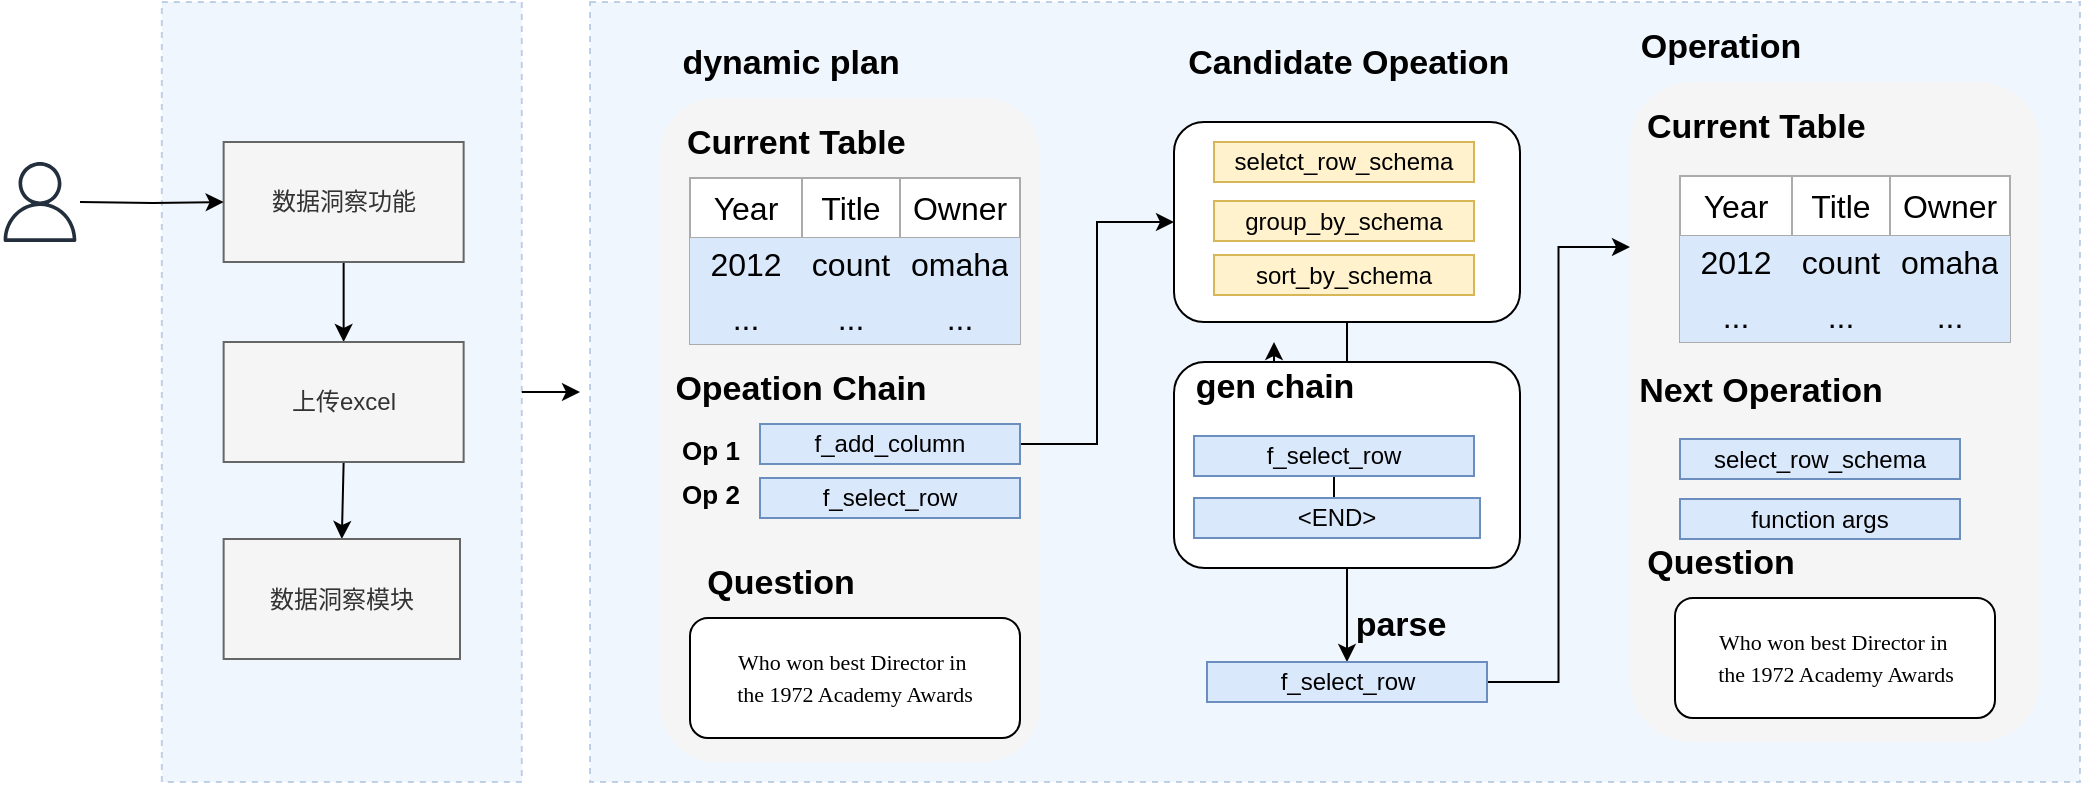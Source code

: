 <mxfile version="24.7.16">
  <diagram name="第 1 页" id="3JHl6DnOMydvL2yhWM_V">
    <mxGraphModel dx="2253" dy="757" grid="1" gridSize="10" guides="1" tooltips="1" connect="1" arrows="1" fold="1" page="1" pageScale="1" pageWidth="827" pageHeight="1169" math="0" shadow="0">
      <root>
        <mxCell id="0" />
        <mxCell id="1" parent="0" />
        <mxCell id="uCehmC6CUG7fuIbCzKD--17" value="" style="rounded=0;whiteSpace=wrap;html=1;strokeColor=#6c8ebf;fillColor=#dae8fc;dashed=1;strokeWidth=1;opacity=40;" vertex="1" parent="1">
          <mxGeometry x="20.91" y="140" width="180" height="390" as="geometry" />
        </mxCell>
        <mxCell id="uCehmC6CUG7fuIbCzKD--14" value="" style="rounded=0;whiteSpace=wrap;html=1;strokeColor=#6c8ebf;fillColor=#dae8fc;dashed=1;strokeWidth=1;opacity=40;" vertex="1" parent="1">
          <mxGeometry x="235" y="140" width="745" height="390" as="geometry" />
        </mxCell>
        <mxCell id="WMp4KT72iI-OxuEAxYet-3" value="" style="rounded=1;whiteSpace=wrap;html=1;fillColor=#f5f5f5;strokeColor=none;fontColor=#333333;" parent="1" vertex="1">
          <mxGeometry x="755" y="180" width="205" height="330" as="geometry" />
        </mxCell>
        <mxCell id="uCehmC6CUG7fuIbCzKD--23" value="" style="edgeStyle=orthogonalEdgeStyle;rounded=0;orthogonalLoop=1;jettySize=auto;html=1;" edge="1" parent="1" source="UdcMsc0ZTR3omy6T8lng-93" target="UdcMsc0ZTR3omy6T8lng-92">
          <mxGeometry relative="1" as="geometry" />
        </mxCell>
        <mxCell id="UdcMsc0ZTR3omy6T8lng-93" value="" style="rounded=1;whiteSpace=wrap;html=1;" parent="1" vertex="1">
          <mxGeometry x="527" y="320" width="173" height="103" as="geometry" />
        </mxCell>
        <mxCell id="UdcMsc0ZTR3omy6T8lng-1" value="" style="rounded=1;whiteSpace=wrap;html=1;fillColor=#f5f5f5;strokeColor=none;fontColor=#333333;" parent="1" vertex="1">
          <mxGeometry x="270" y="188" width="190" height="332" as="geometry" />
        </mxCell>
        <mxCell id="UdcMsc0ZTR3omy6T8lng-2" value="" style="shape=table;startSize=0;container=1;collapsible=0;childLayout=tableLayout;fontSize=16;fillColor=default;swimlaneLine=1;strokeColor=#ABABAB;" parent="1" vertex="1">
          <mxGeometry x="285" y="228" width="165" height="83" as="geometry" />
        </mxCell>
        <mxCell id="UdcMsc0ZTR3omy6T8lng-3" value="" style="shape=tableRow;horizontal=0;startSize=0;swimlaneHead=0;swimlaneBody=0;strokeColor=inherit;top=0;left=0;bottom=0;right=0;collapsible=0;dropTarget=0;fillColor=none;points=[[0,0.5],[1,0.5]];portConstraint=eastwest;fontSize=16;" parent="UdcMsc0ZTR3omy6T8lng-2" vertex="1">
          <mxGeometry width="165" height="30" as="geometry" />
        </mxCell>
        <mxCell id="UdcMsc0ZTR3omy6T8lng-4" value="Year" style="shape=partialRectangle;html=1;whiteSpace=wrap;connectable=0;strokeColor=inherit;overflow=hidden;fillColor=none;top=0;left=0;bottom=0;right=0;pointerEvents=1;fontSize=16;" parent="UdcMsc0ZTR3omy6T8lng-3" vertex="1">
          <mxGeometry width="56" height="30" as="geometry">
            <mxRectangle width="56" height="30" as="alternateBounds" />
          </mxGeometry>
        </mxCell>
        <mxCell id="UdcMsc0ZTR3omy6T8lng-5" value="Title" style="shape=partialRectangle;html=1;whiteSpace=wrap;connectable=0;strokeColor=inherit;overflow=hidden;fillColor=none;top=0;left=0;bottom=0;right=0;pointerEvents=1;fontSize=16;" parent="UdcMsc0ZTR3omy6T8lng-3" vertex="1">
          <mxGeometry x="56" width="49" height="30" as="geometry">
            <mxRectangle width="49" height="30" as="alternateBounds" />
          </mxGeometry>
        </mxCell>
        <mxCell id="UdcMsc0ZTR3omy6T8lng-6" value="Owner" style="shape=partialRectangle;html=1;whiteSpace=wrap;connectable=0;strokeColor=inherit;overflow=hidden;fillColor=none;top=0;left=0;bottom=0;right=0;pointerEvents=1;fontSize=16;" parent="UdcMsc0ZTR3omy6T8lng-3" vertex="1">
          <mxGeometry x="105" width="60" height="30" as="geometry">
            <mxRectangle width="60" height="30" as="alternateBounds" />
          </mxGeometry>
        </mxCell>
        <mxCell id="UdcMsc0ZTR3omy6T8lng-7" value="" style="shape=tableRow;horizontal=0;startSize=0;swimlaneHead=0;swimlaneBody=0;strokeColor=inherit;top=0;left=0;bottom=0;right=0;collapsible=0;dropTarget=0;fillColor=none;points=[[0,0.5],[1,0.5]];portConstraint=eastwest;fontSize=16;" parent="UdcMsc0ZTR3omy6T8lng-2" vertex="1">
          <mxGeometry y="30" width="165" height="26" as="geometry" />
        </mxCell>
        <mxCell id="UdcMsc0ZTR3omy6T8lng-8" value="2012" style="shape=partialRectangle;html=1;whiteSpace=wrap;connectable=0;strokeColor=#6c8ebf;overflow=hidden;fillColor=#dae8fc;top=0;left=0;bottom=0;right=0;pointerEvents=1;fontSize=16;" parent="UdcMsc0ZTR3omy6T8lng-7" vertex="1">
          <mxGeometry width="56" height="26" as="geometry">
            <mxRectangle width="56" height="26" as="alternateBounds" />
          </mxGeometry>
        </mxCell>
        <mxCell id="UdcMsc0ZTR3omy6T8lng-9" value="count" style="shape=partialRectangle;html=1;whiteSpace=wrap;connectable=0;strokeColor=#6c8ebf;overflow=hidden;fillColor=#dae8fc;top=0;left=0;bottom=0;right=0;pointerEvents=1;fontSize=16;" parent="UdcMsc0ZTR3omy6T8lng-7" vertex="1">
          <mxGeometry x="56" width="49" height="26" as="geometry">
            <mxRectangle width="49" height="26" as="alternateBounds" />
          </mxGeometry>
        </mxCell>
        <mxCell id="UdcMsc0ZTR3omy6T8lng-10" value="omaha" style="shape=partialRectangle;html=1;whiteSpace=wrap;connectable=0;strokeColor=#6c8ebf;overflow=hidden;fillColor=#dae8fc;top=0;left=0;bottom=0;right=0;pointerEvents=1;fontSize=16;" parent="UdcMsc0ZTR3omy6T8lng-7" vertex="1">
          <mxGeometry x="105" width="60" height="26" as="geometry">
            <mxRectangle width="60" height="26" as="alternateBounds" />
          </mxGeometry>
        </mxCell>
        <mxCell id="UdcMsc0ZTR3omy6T8lng-11" value="" style="shape=tableRow;horizontal=0;startSize=0;swimlaneHead=0;swimlaneBody=0;strokeColor=inherit;top=0;left=0;bottom=0;right=0;collapsible=0;dropTarget=0;fillColor=none;points=[[0,0.5],[1,0.5]];portConstraint=eastwest;fontSize=16;" parent="UdcMsc0ZTR3omy6T8lng-2" vertex="1">
          <mxGeometry y="56" width="165" height="27" as="geometry" />
        </mxCell>
        <mxCell id="UdcMsc0ZTR3omy6T8lng-12" value="..." style="shape=partialRectangle;html=1;whiteSpace=wrap;connectable=0;strokeColor=#6c8ebf;overflow=hidden;fillColor=#dae8fc;top=0;left=0;bottom=0;right=0;pointerEvents=1;fontSize=16;" parent="UdcMsc0ZTR3omy6T8lng-11" vertex="1">
          <mxGeometry width="56" height="27" as="geometry">
            <mxRectangle width="56" height="27" as="alternateBounds" />
          </mxGeometry>
        </mxCell>
        <mxCell id="UdcMsc0ZTR3omy6T8lng-13" value="..." style="shape=partialRectangle;html=1;whiteSpace=wrap;connectable=0;strokeColor=#6c8ebf;overflow=hidden;fillColor=#dae8fc;top=0;left=0;bottom=0;right=0;pointerEvents=1;fontSize=16;" parent="UdcMsc0ZTR3omy6T8lng-11" vertex="1">
          <mxGeometry x="56" width="49" height="27" as="geometry">
            <mxRectangle width="49" height="27" as="alternateBounds" />
          </mxGeometry>
        </mxCell>
        <mxCell id="UdcMsc0ZTR3omy6T8lng-14" value="..." style="shape=partialRectangle;html=1;whiteSpace=wrap;connectable=0;strokeColor=#6c8ebf;overflow=hidden;fillColor=#dae8fc;top=0;left=0;bottom=0;right=0;pointerEvents=1;fontSize=16;" parent="UdcMsc0ZTR3omy6T8lng-11" vertex="1">
          <mxGeometry x="105" width="60" height="27" as="geometry">
            <mxRectangle width="60" height="27" as="alternateBounds" />
          </mxGeometry>
        </mxCell>
        <mxCell id="UdcMsc0ZTR3omy6T8lng-67" value="&lt;font style=&quot;font-size: 17px;&quot;&gt;Current Table&amp;nbsp;&lt;/font&gt;" style="text;strokeColor=none;fillColor=none;html=1;fontSize=24;fontStyle=1;verticalAlign=middle;align=center;" parent="1" vertex="1">
          <mxGeometry x="290" y="188" width="100" height="40" as="geometry" />
        </mxCell>
        <mxCell id="UdcMsc0ZTR3omy6T8lng-68" value="&lt;span style=&quot;font-size: 17px;&quot;&gt;Opeation Chain&lt;/span&gt;" style="text;strokeColor=none;fillColor=none;html=1;fontSize=24;fontStyle=1;verticalAlign=middle;align=center;" parent="1" vertex="1">
          <mxGeometry x="290" y="311" width="100" height="40" as="geometry" />
        </mxCell>
        <mxCell id="uCehmC6CUG7fuIbCzKD--1" style="edgeStyle=orthogonalEdgeStyle;rounded=0;orthogonalLoop=1;jettySize=auto;html=1;entryX=0;entryY=0.5;entryDx=0;entryDy=0;" edge="1" parent="1" source="UdcMsc0ZTR3omy6T8lng-69" target="UdcMsc0ZTR3omy6T8lng-79">
          <mxGeometry relative="1" as="geometry" />
        </mxCell>
        <mxCell id="UdcMsc0ZTR3omy6T8lng-69" value="f_add_column" style="rounded=0;whiteSpace=wrap;html=1;fillColor=#dae8fc;strokeColor=#6c8ebf;" parent="1" vertex="1">
          <mxGeometry x="320" y="351" width="130" height="20" as="geometry" />
        </mxCell>
        <mxCell id="UdcMsc0ZTR3omy6T8lng-71" value="f_select_row" style="rounded=0;whiteSpace=wrap;html=1;fillColor=#dae8fc;strokeColor=#6c8ebf;" parent="1" vertex="1">
          <mxGeometry x="320" y="378" width="130" height="20" as="geometry" />
        </mxCell>
        <mxCell id="UdcMsc0ZTR3omy6T8lng-72" value="&lt;font style=&quot;font-size: 13px;&quot;&gt;Op 1&lt;/font&gt;" style="text;strokeColor=none;fillColor=none;html=1;fontSize=24;fontStyle=1;verticalAlign=middle;align=center;" parent="1" vertex="1">
          <mxGeometry x="270" y="346" width="50" height="30" as="geometry" />
        </mxCell>
        <mxCell id="UdcMsc0ZTR3omy6T8lng-73" value="&lt;font style=&quot;font-size: 13px;&quot;&gt;Op 2&lt;/font&gt;" style="text;strokeColor=none;fillColor=none;html=1;fontSize=24;fontStyle=1;verticalAlign=middle;align=center;" parent="1" vertex="1">
          <mxGeometry x="270" y="368" width="50" height="30" as="geometry" />
        </mxCell>
        <mxCell id="UdcMsc0ZTR3omy6T8lng-74" value="&lt;span style=&quot;font-size: 17px;&quot;&gt;Question&lt;/span&gt;" style="text;strokeColor=none;fillColor=none;html=1;fontSize=24;fontStyle=1;verticalAlign=middle;align=center;" parent="1" vertex="1">
          <mxGeometry x="280" y="408" width="100" height="40" as="geometry" />
        </mxCell>
        <mxCell id="UdcMsc0ZTR3omy6T8lng-75" value="&lt;p style=&quot;line-height: 80%;&quot;&gt;&lt;/p&gt;&lt;div style=&quot;line-height: 40%; font-size: 11px;&quot;&gt;&lt;pre style=&quot;line-height: 40%;&quot;&gt;&lt;font style=&quot;font-size: 11px;&quot; face=&quot;Verdana&quot;&gt;Who won best Director in &lt;/font&gt;&lt;/pre&gt;&lt;pre style=&quot;line-height: 40%;&quot;&gt;&lt;font style=&quot;font-size: 11px;&quot; face=&quot;ynwQLnobWuk-l8IQKLAV&quot;&gt;the 1972 Academy Awards&lt;/font&gt;&lt;/pre&gt;&lt;/div&gt;&lt;p&gt;&lt;/p&gt;" style="rounded=1;whiteSpace=wrap;html=1;align=center;" parent="1" vertex="1">
          <mxGeometry x="285" y="448" width="165" height="60" as="geometry" />
        </mxCell>
        <mxCell id="UdcMsc0ZTR3omy6T8lng-78" value="&lt;span style=&quot;font-size: 17px;&quot;&gt;&lt;span style=&quot;white-space: pre;&quot;&gt;&#x9;&lt;/span&gt;Candidate Opeation&lt;/span&gt;" style="text;strokeColor=none;fillColor=none;html=1;fontSize=24;fontStyle=1;verticalAlign=middle;align=center;" parent="1" vertex="1">
          <mxGeometry x="543.5" y="148" width="103" height="40" as="geometry" />
        </mxCell>
        <mxCell id="uCehmC6CUG7fuIbCzKD--2" style="edgeStyle=orthogonalEdgeStyle;rounded=0;orthogonalLoop=1;jettySize=auto;html=1;exitX=0.5;exitY=1;exitDx=0;exitDy=0;" edge="1" parent="1" source="UdcMsc0ZTR3omy6T8lng-79" target="UdcMsc0ZTR3omy6T8lng-91">
          <mxGeometry relative="1" as="geometry" />
        </mxCell>
        <mxCell id="UdcMsc0ZTR3omy6T8lng-79" value="" style="rounded=1;whiteSpace=wrap;html=1;" parent="1" vertex="1">
          <mxGeometry x="527" y="200" width="173" height="100" as="geometry" />
        </mxCell>
        <mxCell id="UdcMsc0ZTR3omy6T8lng-80" value="seletct_row_schema" style="rounded=0;whiteSpace=wrap;html=1;fillColor=#fff2cc;strokeColor=#d6b656;" parent="1" vertex="1">
          <mxGeometry x="547" y="210" width="130" height="20" as="geometry" />
        </mxCell>
        <mxCell id="UdcMsc0ZTR3omy6T8lng-81" value="group_by_schema" style="rounded=0;whiteSpace=wrap;html=1;fillColor=#fff2cc;strokeColor=#d6b656;" parent="1" vertex="1">
          <mxGeometry x="547" y="239.5" width="130" height="20" as="geometry" />
        </mxCell>
        <mxCell id="UdcMsc0ZTR3omy6T8lng-82" value="sort_by_schema" style="rounded=0;whiteSpace=wrap;html=1;fillColor=#fff2cc;strokeColor=#d6b656;" parent="1" vertex="1">
          <mxGeometry x="547" y="266.5" width="130" height="20" as="geometry" />
        </mxCell>
        <mxCell id="UdcMsc0ZTR3omy6T8lng-84" value="&lt;span style=&quot;font-size: 17px;&quot;&gt;dynamic plan&lt;/span&gt;" style="text;strokeColor=none;fillColor=none;html=1;fontSize=24;fontStyle=1;verticalAlign=middle;align=center;" parent="1" vertex="1">
          <mxGeometry x="285" y="148" width="100" height="40" as="geometry" />
        </mxCell>
        <mxCell id="UdcMsc0ZTR3omy6T8lng-89" value="" style="edgeStyle=orthogonalEdgeStyle;rounded=0;orthogonalLoop=1;jettySize=auto;html=1;" parent="1" source="UdcMsc0ZTR3omy6T8lng-85" target="UdcMsc0ZTR3omy6T8lng-88" edge="1">
          <mxGeometry relative="1" as="geometry" />
        </mxCell>
        <mxCell id="UdcMsc0ZTR3omy6T8lng-85" value="f_select_row" style="rounded=0;whiteSpace=wrap;html=1;fillColor=#dae8fc;strokeColor=#6c8ebf;" parent="1" vertex="1">
          <mxGeometry x="537" y="357" width="140" height="20" as="geometry" />
        </mxCell>
        <mxCell id="UdcMsc0ZTR3omy6T8lng-88" value="&amp;lt;END&amp;gt;" style="rounded=0;whiteSpace=wrap;html=1;fillColor=#dae8fc;strokeColor=#6c8ebf;" parent="1" vertex="1">
          <mxGeometry x="537" y="388" width="143" height="20" as="geometry" />
        </mxCell>
        <mxCell id="UdcMsc0ZTR3omy6T8lng-95" value="&lt;span style=&quot;font-size: 17px;&quot;&gt;parse&lt;/span&gt;" style="text;strokeColor=none;fillColor=none;html=1;fontSize=24;fontStyle=1;verticalAlign=middle;align=center;" parent="1" vertex="1">
          <mxGeometry x="590" y="428.5" width="100" height="40" as="geometry" />
        </mxCell>
        <mxCell id="UdcMsc0ZTR3omy6T8lng-91" value="&lt;span style=&quot;font-size: 17px;&quot;&gt;gen chain&lt;/span&gt;" style="text;strokeColor=none;fillColor=none;html=1;fontSize=24;fontStyle=1;verticalAlign=middle;align=center;" parent="1" vertex="1">
          <mxGeometry x="527" y="310" width="100" height="40" as="geometry" />
        </mxCell>
        <mxCell id="uCehmC6CUG7fuIbCzKD--3" style="edgeStyle=orthogonalEdgeStyle;rounded=0;orthogonalLoop=1;jettySize=auto;html=1;entryX=0;entryY=0.25;entryDx=0;entryDy=0;" edge="1" parent="1" source="UdcMsc0ZTR3omy6T8lng-92" target="WMp4KT72iI-OxuEAxYet-3">
          <mxGeometry relative="1" as="geometry" />
        </mxCell>
        <mxCell id="UdcMsc0ZTR3omy6T8lng-92" value="f_select_row" style="rounded=0;whiteSpace=wrap;html=1;fillColor=#dae8fc;strokeColor=#6c8ebf;" parent="1" vertex="1">
          <mxGeometry x="543.5" y="470" width="140" height="20" as="geometry" />
        </mxCell>
        <mxCell id="UdcMsc0ZTR3omy6T8lng-98" value="" style="shape=table;startSize=0;container=1;collapsible=0;childLayout=tableLayout;fontSize=16;fillColor=default;swimlaneLine=1;strokeColor=#ABABAB;" parent="1" vertex="1">
          <mxGeometry x="780" y="227" width="165" height="83" as="geometry" />
        </mxCell>
        <mxCell id="UdcMsc0ZTR3omy6T8lng-99" value="" style="shape=tableRow;horizontal=0;startSize=0;swimlaneHead=0;swimlaneBody=0;strokeColor=inherit;top=0;left=0;bottom=0;right=0;collapsible=0;dropTarget=0;fillColor=none;points=[[0,0.5],[1,0.5]];portConstraint=eastwest;fontSize=16;" parent="UdcMsc0ZTR3omy6T8lng-98" vertex="1">
          <mxGeometry width="165" height="30" as="geometry" />
        </mxCell>
        <mxCell id="UdcMsc0ZTR3omy6T8lng-100" value="Year" style="shape=partialRectangle;html=1;whiteSpace=wrap;connectable=0;strokeColor=inherit;overflow=hidden;fillColor=none;top=0;left=0;bottom=0;right=0;pointerEvents=1;fontSize=16;" parent="UdcMsc0ZTR3omy6T8lng-99" vertex="1">
          <mxGeometry width="56" height="30" as="geometry">
            <mxRectangle width="56" height="30" as="alternateBounds" />
          </mxGeometry>
        </mxCell>
        <mxCell id="UdcMsc0ZTR3omy6T8lng-101" value="Title" style="shape=partialRectangle;html=1;whiteSpace=wrap;connectable=0;strokeColor=inherit;overflow=hidden;fillColor=none;top=0;left=0;bottom=0;right=0;pointerEvents=1;fontSize=16;" parent="UdcMsc0ZTR3omy6T8lng-99" vertex="1">
          <mxGeometry x="56" width="49" height="30" as="geometry">
            <mxRectangle width="49" height="30" as="alternateBounds" />
          </mxGeometry>
        </mxCell>
        <mxCell id="UdcMsc0ZTR3omy6T8lng-102" value="Owner" style="shape=partialRectangle;html=1;whiteSpace=wrap;connectable=0;strokeColor=inherit;overflow=hidden;fillColor=none;top=0;left=0;bottom=0;right=0;pointerEvents=1;fontSize=16;" parent="UdcMsc0ZTR3omy6T8lng-99" vertex="1">
          <mxGeometry x="105" width="60" height="30" as="geometry">
            <mxRectangle width="60" height="30" as="alternateBounds" />
          </mxGeometry>
        </mxCell>
        <mxCell id="UdcMsc0ZTR3omy6T8lng-103" value="" style="shape=tableRow;horizontal=0;startSize=0;swimlaneHead=0;swimlaneBody=0;strokeColor=inherit;top=0;left=0;bottom=0;right=0;collapsible=0;dropTarget=0;fillColor=none;points=[[0,0.5],[1,0.5]];portConstraint=eastwest;fontSize=16;" parent="UdcMsc0ZTR3omy6T8lng-98" vertex="1">
          <mxGeometry y="30" width="165" height="26" as="geometry" />
        </mxCell>
        <mxCell id="UdcMsc0ZTR3omy6T8lng-104" value="2012" style="shape=partialRectangle;html=1;whiteSpace=wrap;connectable=0;strokeColor=#6c8ebf;overflow=hidden;fillColor=#dae8fc;top=0;left=0;bottom=0;right=0;pointerEvents=1;fontSize=16;" parent="UdcMsc0ZTR3omy6T8lng-103" vertex="1">
          <mxGeometry width="56" height="26" as="geometry">
            <mxRectangle width="56" height="26" as="alternateBounds" />
          </mxGeometry>
        </mxCell>
        <mxCell id="UdcMsc0ZTR3omy6T8lng-105" value="count" style="shape=partialRectangle;html=1;whiteSpace=wrap;connectable=0;strokeColor=#6c8ebf;overflow=hidden;fillColor=#dae8fc;top=0;left=0;bottom=0;right=0;pointerEvents=1;fontSize=16;" parent="UdcMsc0ZTR3omy6T8lng-103" vertex="1">
          <mxGeometry x="56" width="49" height="26" as="geometry">
            <mxRectangle width="49" height="26" as="alternateBounds" />
          </mxGeometry>
        </mxCell>
        <mxCell id="UdcMsc0ZTR3omy6T8lng-106" value="omaha" style="shape=partialRectangle;html=1;whiteSpace=wrap;connectable=0;strokeColor=#6c8ebf;overflow=hidden;fillColor=#dae8fc;top=0;left=0;bottom=0;right=0;pointerEvents=1;fontSize=16;" parent="UdcMsc0ZTR3omy6T8lng-103" vertex="1">
          <mxGeometry x="105" width="60" height="26" as="geometry">
            <mxRectangle width="60" height="26" as="alternateBounds" />
          </mxGeometry>
        </mxCell>
        <mxCell id="UdcMsc0ZTR3omy6T8lng-107" value="" style="shape=tableRow;horizontal=0;startSize=0;swimlaneHead=0;swimlaneBody=0;strokeColor=inherit;top=0;left=0;bottom=0;right=0;collapsible=0;dropTarget=0;fillColor=none;points=[[0,0.5],[1,0.5]];portConstraint=eastwest;fontSize=16;" parent="UdcMsc0ZTR3omy6T8lng-98" vertex="1">
          <mxGeometry y="56" width="165" height="27" as="geometry" />
        </mxCell>
        <mxCell id="UdcMsc0ZTR3omy6T8lng-108" value="..." style="shape=partialRectangle;html=1;whiteSpace=wrap;connectable=0;strokeColor=#6c8ebf;overflow=hidden;fillColor=#dae8fc;top=0;left=0;bottom=0;right=0;pointerEvents=1;fontSize=16;" parent="UdcMsc0ZTR3omy6T8lng-107" vertex="1">
          <mxGeometry width="56" height="27" as="geometry">
            <mxRectangle width="56" height="27" as="alternateBounds" />
          </mxGeometry>
        </mxCell>
        <mxCell id="UdcMsc0ZTR3omy6T8lng-109" value="..." style="shape=partialRectangle;html=1;whiteSpace=wrap;connectable=0;strokeColor=#6c8ebf;overflow=hidden;fillColor=#dae8fc;top=0;left=0;bottom=0;right=0;pointerEvents=1;fontSize=16;" parent="UdcMsc0ZTR3omy6T8lng-107" vertex="1">
          <mxGeometry x="56" width="49" height="27" as="geometry">
            <mxRectangle width="49" height="27" as="alternateBounds" />
          </mxGeometry>
        </mxCell>
        <mxCell id="UdcMsc0ZTR3omy6T8lng-110" value="..." style="shape=partialRectangle;html=1;whiteSpace=wrap;connectable=0;strokeColor=#6c8ebf;overflow=hidden;fillColor=#dae8fc;top=0;left=0;bottom=0;right=0;pointerEvents=1;fontSize=16;" parent="UdcMsc0ZTR3omy6T8lng-107" vertex="1">
          <mxGeometry x="105" width="60" height="27" as="geometry">
            <mxRectangle width="60" height="27" as="alternateBounds" />
          </mxGeometry>
        </mxCell>
        <mxCell id="UdcMsc0ZTR3omy6T8lng-111" value="&lt;font style=&quot;font-size: 17px;&quot;&gt;Current Table&amp;nbsp;&lt;/font&gt;" style="text;strokeColor=none;fillColor=none;html=1;fontSize=24;fontStyle=1;verticalAlign=middle;align=center;" parent="1" vertex="1">
          <mxGeometry x="770" y="180" width="100" height="40" as="geometry" />
        </mxCell>
        <mxCell id="UdcMsc0ZTR3omy6T8lng-113" value="&lt;span style=&quot;font-size: 17px;&quot;&gt;Next Operation&lt;/span&gt;" style="text;strokeColor=none;fillColor=none;html=1;fontSize=24;fontStyle=1;verticalAlign=middle;align=center;" parent="1" vertex="1">
          <mxGeometry x="770" y="311.5" width="100" height="40" as="geometry" />
        </mxCell>
        <mxCell id="UdcMsc0ZTR3omy6T8lng-114" value="select_row_schema" style="rounded=0;whiteSpace=wrap;html=1;fillColor=#dae8fc;strokeColor=#6c8ebf;" parent="1" vertex="1">
          <mxGeometry x="780" y="358.5" width="140" height="20" as="geometry" />
        </mxCell>
        <mxCell id="UdcMsc0ZTR3omy6T8lng-115" value="function args" style="rounded=0;whiteSpace=wrap;html=1;fillColor=#dae8fc;strokeColor=#6c8ebf;" parent="1" vertex="1">
          <mxGeometry x="780" y="388.5" width="140" height="20" as="geometry" />
        </mxCell>
        <mxCell id="WMp4KT72iI-OxuEAxYet-1" value="&lt;span style=&quot;font-size: 17px;&quot;&gt;Question&lt;/span&gt;" style="text;strokeColor=none;fillColor=none;html=1;fontSize=24;fontStyle=1;verticalAlign=middle;align=center;" parent="1" vertex="1">
          <mxGeometry x="750" y="398" width="100" height="40" as="geometry" />
        </mxCell>
        <mxCell id="WMp4KT72iI-OxuEAxYet-2" value="&lt;p style=&quot;line-height: 80%;&quot;&gt;&lt;/p&gt;&lt;div style=&quot;line-height: 40%; font-size: 11px;&quot;&gt;&lt;pre style=&quot;line-height: 40%;&quot;&gt;&lt;font style=&quot;font-size: 11px;&quot; face=&quot;Verdana&quot;&gt;Who won best Director in &lt;/font&gt;&lt;/pre&gt;&lt;pre style=&quot;line-height: 40%;&quot;&gt;&lt;font style=&quot;font-size: 11px;&quot; face=&quot;ynwQLnobWuk-l8IQKLAV&quot;&gt;the 1972 Academy Awards&lt;/font&gt;&lt;/pre&gt;&lt;/div&gt;&lt;p&gt;&lt;/p&gt;" style="rounded=1;whiteSpace=wrap;html=1;align=center;" parent="1" vertex="1">
          <mxGeometry x="777.5" y="438" width="160" height="60" as="geometry" />
        </mxCell>
        <mxCell id="WMp4KT72iI-OxuEAxYet-4" value="&lt;span style=&quot;font-size: 17px;&quot;&gt;Operation&lt;/span&gt;" style="text;strokeColor=none;fillColor=none;html=1;fontSize=24;fontStyle=1;verticalAlign=middle;align=center;" parent="1" vertex="1">
          <mxGeometry x="750" y="140" width="100" height="40" as="geometry" />
        </mxCell>
        <mxCell id="uCehmC6CUG7fuIbCzKD--9" style="edgeStyle=orthogonalEdgeStyle;rounded=0;orthogonalLoop=1;jettySize=auto;html=1;exitX=0.5;exitY=1;exitDx=0;exitDy=0;entryX=0.5;entryY=0;entryDx=0;entryDy=0;" edge="1" parent="1" source="uCehmC6CUG7fuIbCzKD--4" target="uCehmC6CUG7fuIbCzKD--7">
          <mxGeometry relative="1" as="geometry" />
        </mxCell>
        <mxCell id="uCehmC6CUG7fuIbCzKD--4" value="数据洞察功能" style="rounded=0;whiteSpace=wrap;html=1;fillColor=#f5f5f5;fontColor=#333333;strokeColor=#666666;" vertex="1" parent="1">
          <mxGeometry x="51.82" y="210" width="120" height="60" as="geometry" />
        </mxCell>
        <mxCell id="uCehmC6CUG7fuIbCzKD--8" style="edgeStyle=orthogonalEdgeStyle;rounded=0;orthogonalLoop=1;jettySize=auto;html=1;entryX=0;entryY=0.5;entryDx=0;entryDy=0;" edge="1" parent="1" target="uCehmC6CUG7fuIbCzKD--4">
          <mxGeometry relative="1" as="geometry">
            <mxPoint x="-19.998" y="240.0" as="sourcePoint" />
          </mxGeometry>
        </mxCell>
        <mxCell id="uCehmC6CUG7fuIbCzKD--6" value="" style="sketch=0;outlineConnect=0;fontColor=#232F3E;gradientColor=none;fillColor=#232F3D;strokeColor=none;dashed=0;verticalLabelPosition=bottom;verticalAlign=top;align=center;html=1;fontSize=12;fontStyle=0;aspect=fixed;pointerEvents=1;shape=mxgraph.aws4.user;" vertex="1" parent="1">
          <mxGeometry x="-60" y="220" width="40" height="40" as="geometry" />
        </mxCell>
        <mxCell id="uCehmC6CUG7fuIbCzKD--11" style="edgeStyle=orthogonalEdgeStyle;rounded=0;orthogonalLoop=1;jettySize=auto;html=1;exitX=0.5;exitY=1;exitDx=0;exitDy=0;entryX=0.5;entryY=0;entryDx=0;entryDy=0;" edge="1" parent="1" source="uCehmC6CUG7fuIbCzKD--7" target="uCehmC6CUG7fuIbCzKD--10">
          <mxGeometry relative="1" as="geometry" />
        </mxCell>
        <mxCell id="uCehmC6CUG7fuIbCzKD--7" value="上传excel" style="rounded=0;whiteSpace=wrap;html=1;fillColor=#f5f5f5;fontColor=#333333;strokeColor=#666666;" vertex="1" parent="1">
          <mxGeometry x="51.82" y="310" width="120" height="60" as="geometry" />
        </mxCell>
        <mxCell id="uCehmC6CUG7fuIbCzKD--10" value="数据洞察模块" style="rounded=0;whiteSpace=wrap;html=1;fillColor=#f5f5f5;fontColor=#333333;strokeColor=#666666;" vertex="1" parent="1">
          <mxGeometry x="51.82" y="408.5" width="118.18" height="60" as="geometry" />
        </mxCell>
        <mxCell id="uCehmC6CUG7fuIbCzKD--19" style="edgeStyle=orthogonalEdgeStyle;rounded=0;orthogonalLoop=1;jettySize=auto;html=1;" edge="1" parent="1" source="uCehmC6CUG7fuIbCzKD--17">
          <mxGeometry relative="1" as="geometry">
            <mxPoint x="230" y="335.0" as="targetPoint" />
          </mxGeometry>
        </mxCell>
      </root>
    </mxGraphModel>
  </diagram>
</mxfile>
